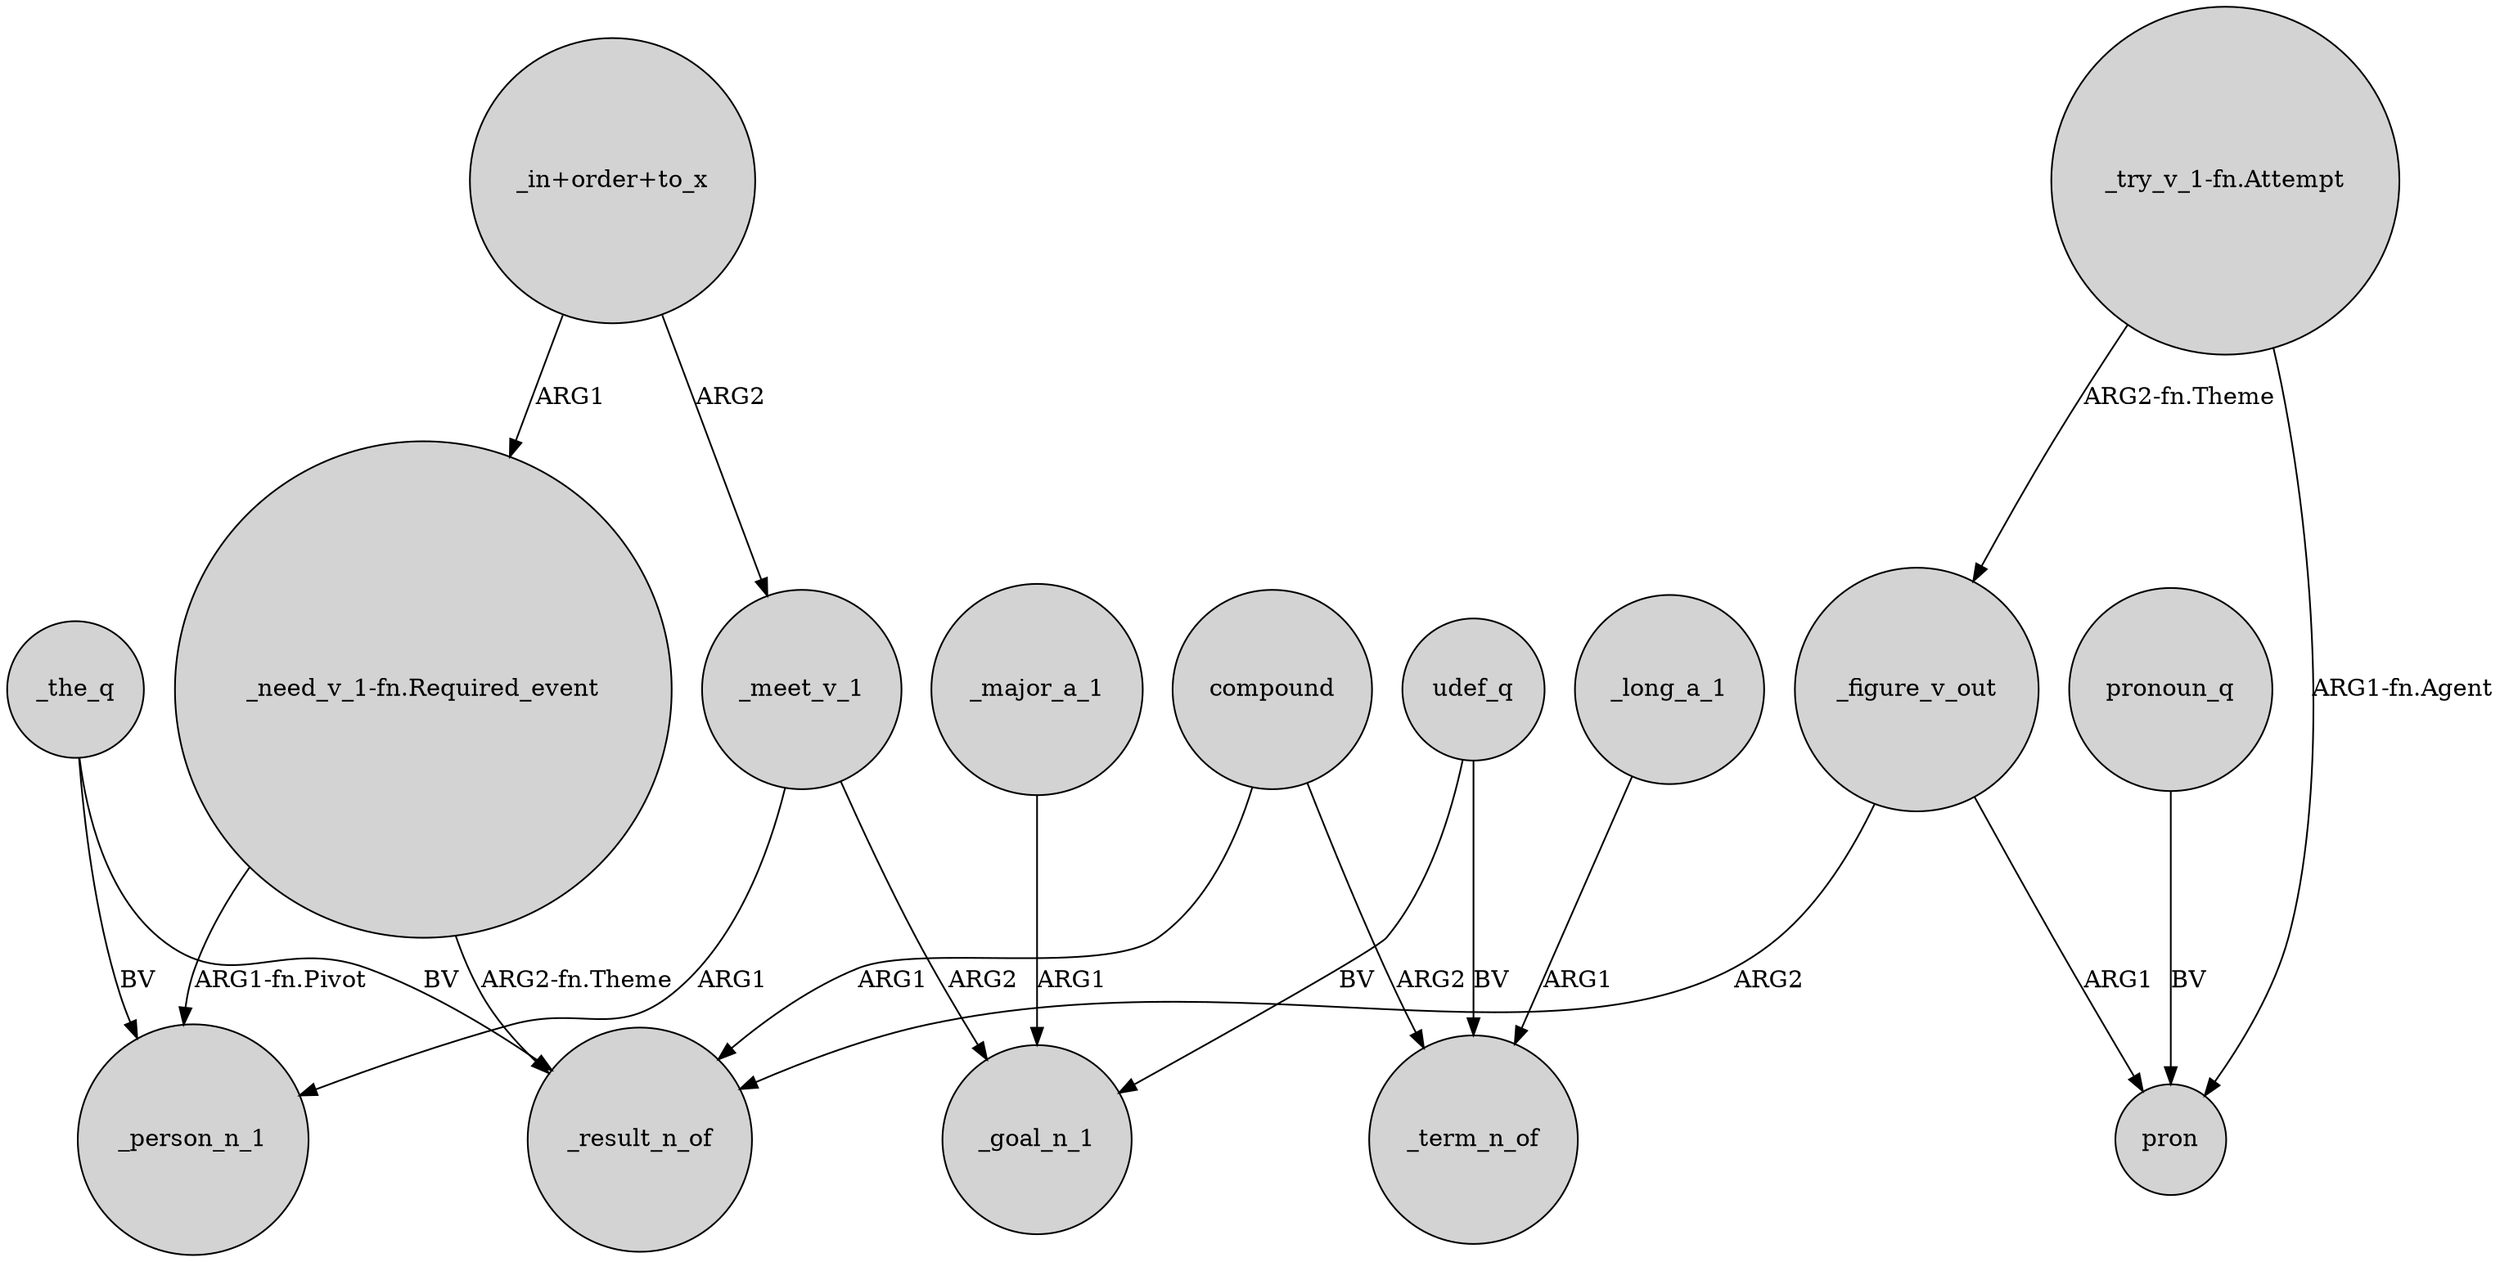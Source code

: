 digraph {
	node [shape=circle style=filled]
	"_in+order+to_x" -> _meet_v_1 [label=ARG2]
	compound -> _term_n_of [label=ARG2]
	_the_q -> _result_n_of [label=BV]
	_meet_v_1 -> _person_n_1 [label=ARG1]
	"_in+order+to_x" -> "_need_v_1-fn.Required_event" [label=ARG1]
	_figure_v_out -> pron [label=ARG1]
	udef_q -> _goal_n_1 [label=BV]
	compound -> _result_n_of [label=ARG1]
	pronoun_q -> pron [label=BV]
	"_try_v_1-fn.Attempt" -> _figure_v_out [label="ARG2-fn.Theme"]
	_figure_v_out -> _result_n_of [label=ARG2]
	"_need_v_1-fn.Required_event" -> _result_n_of [label="ARG2-fn.Theme"]
	udef_q -> _term_n_of [label=BV]
	_major_a_1 -> _goal_n_1 [label=ARG1]
	"_try_v_1-fn.Attempt" -> pron [label="ARG1-fn.Agent"]
	"_need_v_1-fn.Required_event" -> _person_n_1 [label="ARG1-fn.Pivot"]
	_long_a_1 -> _term_n_of [label=ARG1]
	_the_q -> _person_n_1 [label=BV]
	_meet_v_1 -> _goal_n_1 [label=ARG2]
}
